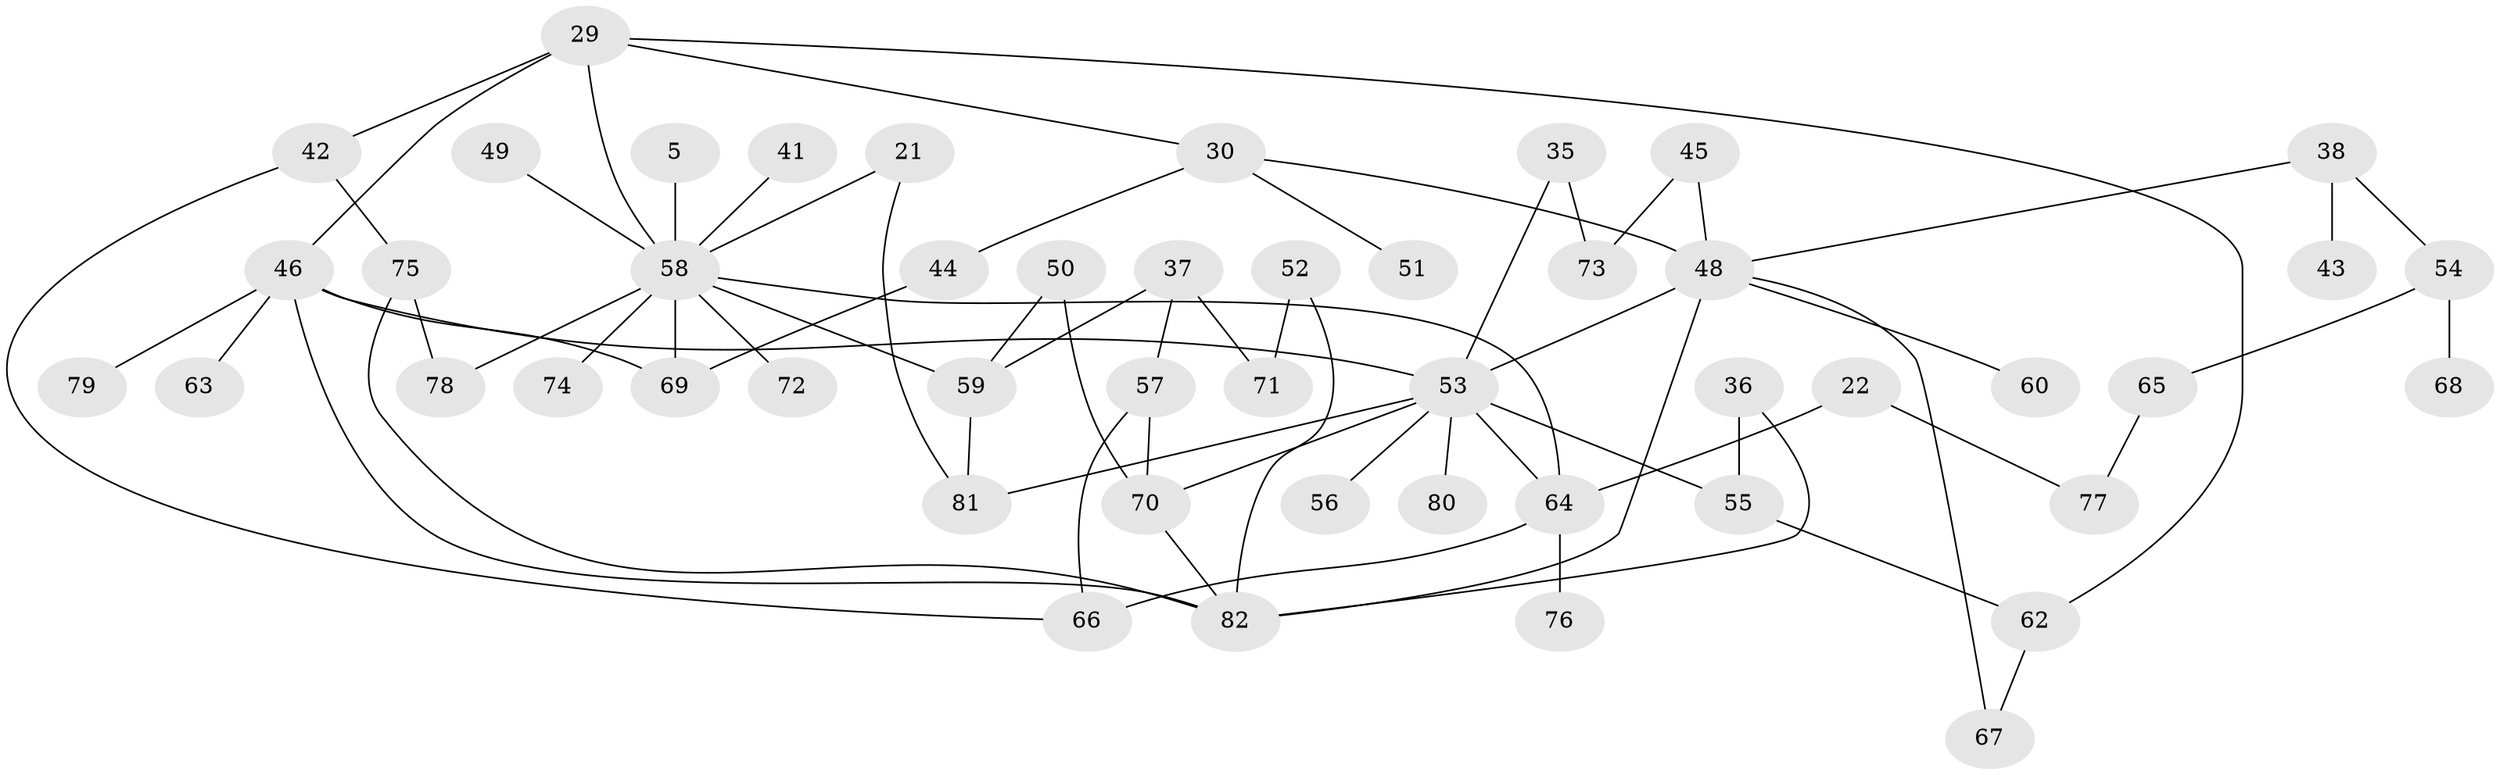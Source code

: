 // original degree distribution, {7: 0.012195121951219513, 6: 0.06097560975609756, 4: 0.06097560975609756, 1: 0.1951219512195122, 3: 0.2682926829268293, 2: 0.36585365853658536, 5: 0.036585365853658534}
// Generated by graph-tools (version 1.1) at 2025/44/03/04/25 21:44:49]
// undirected, 49 vertices, 68 edges
graph export_dot {
graph [start="1"]
  node [color=gray90,style=filled];
  5;
  21;
  22;
  29 [super="+26"];
  30;
  35;
  36;
  37;
  38;
  41;
  42 [super="+33"];
  43;
  44;
  45;
  46 [super="+28"];
  48 [super="+18+40"];
  49;
  50;
  51;
  52;
  53 [super="+11+17"];
  54;
  55;
  56;
  57 [super="+27"];
  58 [super="+32+47"];
  59 [super="+16"];
  60;
  62;
  63;
  64 [super="+1"];
  65;
  66 [super="+61"];
  67;
  68;
  69 [super="+24"];
  70 [super="+34"];
  71;
  72;
  73;
  74;
  75;
  76;
  77;
  78;
  79;
  80;
  81 [super="+39"];
  82 [super="+14"];
  5 -- 58;
  21 -- 81;
  21 -- 58;
  22 -- 77;
  22 -- 64;
  29 -- 30;
  29 -- 62;
  29 -- 46;
  29 -- 58;
  29 -- 42;
  30 -- 44;
  30 -- 51;
  30 -- 48;
  35 -- 73;
  35 -- 53;
  36 -- 55;
  36 -- 82;
  37 -- 71;
  37 -- 59;
  37 -- 57;
  38 -- 43;
  38 -- 54;
  38 -- 48;
  41 -- 58;
  42 -- 75;
  42 -- 66;
  44 -- 69;
  45 -- 73;
  45 -- 48;
  46 -- 82;
  46 -- 63;
  46 -- 69;
  46 -- 53;
  46 -- 79;
  48 -- 67;
  48 -- 82 [weight=2];
  48 -- 53;
  48 -- 60;
  49 -- 58;
  50 -- 59;
  50 -- 70;
  52 -- 71;
  52 -- 82;
  53 -- 55;
  53 -- 80;
  53 -- 64 [weight=2];
  53 -- 56;
  53 -- 70;
  53 -- 81;
  54 -- 65;
  54 -- 68;
  55 -- 62;
  57 -- 66;
  57 -- 70;
  58 -- 78;
  58 -- 69 [weight=3];
  58 -- 74;
  58 -- 59 [weight=2];
  58 -- 64;
  58 -- 72;
  59 -- 81;
  62 -- 67;
  64 -- 66 [weight=2];
  64 -- 76;
  65 -- 77;
  70 -- 82;
  75 -- 78;
  75 -- 82;
}
